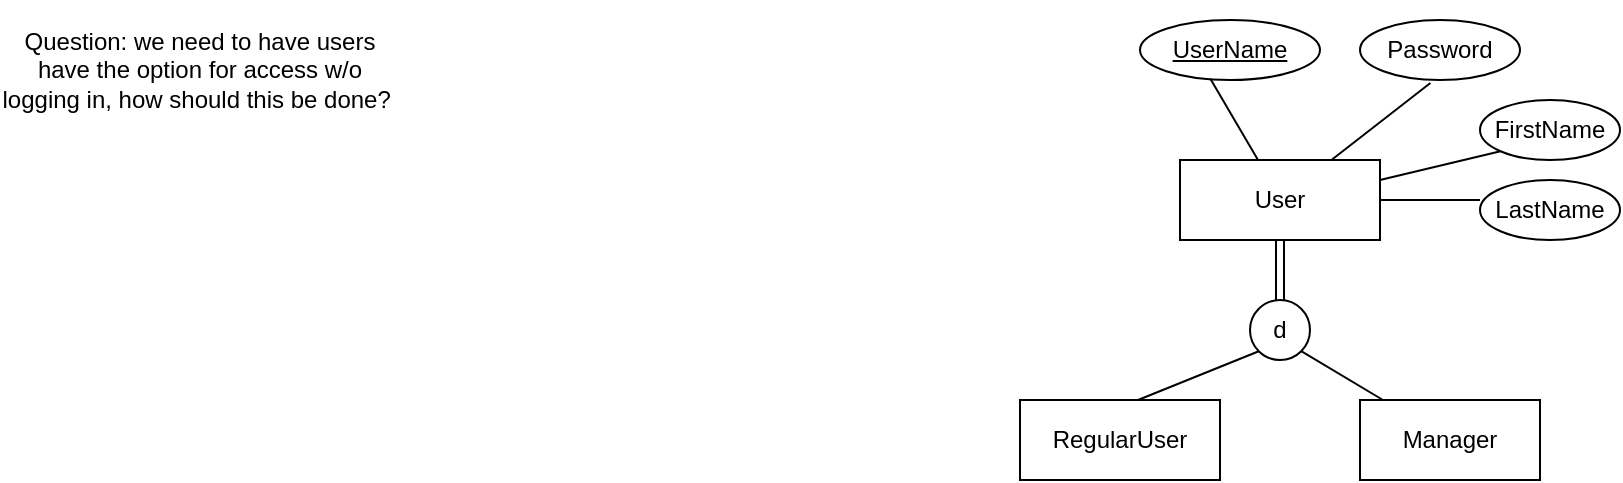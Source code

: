 <mxfile version="15.3.1" type="github">
  <diagram id="R2lEEEUBdFMjLlhIrx00" name="Page-1">
    <mxGraphModel dx="1422" dy="762" grid="1" gridSize="10" guides="1" tooltips="1" connect="1" arrows="1" fold="1" page="1" pageScale="1" pageWidth="850" pageHeight="1100" math="0" shadow="0" extFonts="Permanent Marker^https://fonts.googleapis.com/css?family=Permanent+Marker">
      <root>
        <mxCell id="0" />
        <mxCell id="1" parent="0" />
        <mxCell id="MPXFbwbHxvT4QIn963Ap-2" value="User" style="whiteSpace=wrap;html=1;align=center;" vertex="1" parent="1">
          <mxGeometry x="590" y="90" width="100" height="40" as="geometry" />
        </mxCell>
        <mxCell id="MPXFbwbHxvT4QIn963Ap-4" value="UserName" style="ellipse;whiteSpace=wrap;html=1;align=center;fontStyle=4;" vertex="1" parent="1">
          <mxGeometry x="570" y="20" width="90" height="30" as="geometry" />
        </mxCell>
        <mxCell id="MPXFbwbHxvT4QIn963Ap-5" value="" style="endArrow=none;html=1;rounded=0;exitX=0.39;exitY=0.975;exitDx=0;exitDy=0;exitPerimeter=0;entryX=0.39;entryY=0;entryDx=0;entryDy=0;entryPerimeter=0;" edge="1" parent="1" source="MPXFbwbHxvT4QIn963Ap-4" target="MPXFbwbHxvT4QIn963Ap-2">
          <mxGeometry relative="1" as="geometry">
            <mxPoint x="340" y="190" as="sourcePoint" />
            <mxPoint x="500" y="190" as="targetPoint" />
          </mxGeometry>
        </mxCell>
        <mxCell id="MPXFbwbHxvT4QIn963Ap-6" value="Password" style="ellipse;whiteSpace=wrap;html=1;align=center;" vertex="1" parent="1">
          <mxGeometry x="680" y="20" width="80" height="30" as="geometry" />
        </mxCell>
        <mxCell id="MPXFbwbHxvT4QIn963Ap-9" value="" style="endArrow=none;html=1;rounded=0;entryX=0.44;entryY=1.05;entryDx=0;entryDy=0;entryPerimeter=0;" edge="1" parent="1" source="MPXFbwbHxvT4QIn963Ap-2" target="MPXFbwbHxvT4QIn963Ap-6">
          <mxGeometry relative="1" as="geometry">
            <mxPoint x="340" y="190" as="sourcePoint" />
            <mxPoint x="500" y="190" as="targetPoint" />
          </mxGeometry>
        </mxCell>
        <mxCell id="MPXFbwbHxvT4QIn963Ap-13" value="FirstName" style="ellipse;whiteSpace=wrap;html=1;align=center;" vertex="1" parent="1">
          <mxGeometry x="740" y="60" width="70" height="30" as="geometry" />
        </mxCell>
        <mxCell id="MPXFbwbHxvT4QIn963Ap-16" value="" style="endArrow=none;html=1;rounded=0;entryX=0;entryY=0.5;entryDx=0;entryDy=0;exitX=1;exitY=0.5;exitDx=0;exitDy=0;" edge="1" parent="1" source="MPXFbwbHxvT4QIn963Ap-2">
          <mxGeometry relative="1" as="geometry">
            <mxPoint x="340" y="290" as="sourcePoint" />
            <mxPoint x="740" y="110" as="targetPoint" />
          </mxGeometry>
        </mxCell>
        <mxCell id="MPXFbwbHxvT4QIn963Ap-18" value="" style="endArrow=none;html=1;rounded=0;entryX=0;entryY=1;entryDx=0;entryDy=0;exitX=1;exitY=0.25;exitDx=0;exitDy=0;" edge="1" parent="1" source="MPXFbwbHxvT4QIn963Ap-2" target="MPXFbwbHxvT4QIn963Ap-13">
          <mxGeometry relative="1" as="geometry">
            <mxPoint x="330" y="330" as="sourcePoint" />
            <mxPoint x="490" y="330" as="targetPoint" />
          </mxGeometry>
        </mxCell>
        <mxCell id="MPXFbwbHxvT4QIn963Ap-19" value="LastName" style="ellipse;whiteSpace=wrap;html=1;align=center;" vertex="1" parent="1">
          <mxGeometry x="740" y="100" width="70" height="30" as="geometry" />
        </mxCell>
        <mxCell id="MPXFbwbHxvT4QIn963Ap-21" value="Question: we need to have users have the option for access w/o logging in, how should this be done?&amp;nbsp;" style="text;html=1;strokeColor=none;fillColor=none;align=center;verticalAlign=middle;whiteSpace=wrap;rounded=0;" vertex="1" parent="1">
          <mxGeometry y="10" width="200" height="70" as="geometry" />
        </mxCell>
        <mxCell id="MPXFbwbHxvT4QIn963Ap-22" value="" style="shape=link;html=1;exitX=0.5;exitY=1;exitDx=0;exitDy=0;startArrow=none;" edge="1" parent="1" source="MPXFbwbHxvT4QIn963Ap-24">
          <mxGeometry width="100" relative="1" as="geometry">
            <mxPoint x="370" y="270" as="sourcePoint" />
            <mxPoint x="640" y="180" as="targetPoint" />
          </mxGeometry>
        </mxCell>
        <mxCell id="MPXFbwbHxvT4QIn963Ap-23" value="RegularUser" style="whiteSpace=wrap;html=1;align=center;" vertex="1" parent="1">
          <mxGeometry x="510" y="210" width="100" height="40" as="geometry" />
        </mxCell>
        <mxCell id="MPXFbwbHxvT4QIn963Ap-26" value="Manager" style="whiteSpace=wrap;html=1;align=center;" vertex="1" parent="1">
          <mxGeometry x="680" y="210" width="90" height="40" as="geometry" />
        </mxCell>
        <mxCell id="MPXFbwbHxvT4QIn963Ap-24" value="d" style="ellipse;whiteSpace=wrap;html=1;aspect=fixed;" vertex="1" parent="1">
          <mxGeometry x="625" y="160" width="30" height="30" as="geometry" />
        </mxCell>
        <mxCell id="MPXFbwbHxvT4QIn963Ap-27" value="" style="shape=link;html=1;exitX=0.5;exitY=1;exitDx=0;exitDy=0;endArrow=none;" edge="1" parent="1" source="MPXFbwbHxvT4QIn963Ap-2" target="MPXFbwbHxvT4QIn963Ap-24">
          <mxGeometry width="100" relative="1" as="geometry">
            <mxPoint x="640" y="130" as="sourcePoint" />
            <mxPoint x="640" y="180" as="targetPoint" />
          </mxGeometry>
        </mxCell>
        <mxCell id="MPXFbwbHxvT4QIn963Ap-28" value="" style="endArrow=none;html=1;rounded=0;entryX=0;entryY=1;entryDx=0;entryDy=0;" edge="1" parent="1" target="MPXFbwbHxvT4QIn963Ap-24">
          <mxGeometry relative="1" as="geometry">
            <mxPoint x="569" y="210" as="sourcePoint" />
            <mxPoint x="500" y="110" as="targetPoint" />
          </mxGeometry>
        </mxCell>
        <mxCell id="MPXFbwbHxvT4QIn963Ap-29" value="" style="endArrow=none;html=1;rounded=0;entryX=1;entryY=1;entryDx=0;entryDy=0;" edge="1" parent="1" source="MPXFbwbHxvT4QIn963Ap-26" target="MPXFbwbHxvT4QIn963Ap-24">
          <mxGeometry relative="1" as="geometry">
            <mxPoint x="340" y="110" as="sourcePoint" />
            <mxPoint x="500" y="110" as="targetPoint" />
          </mxGeometry>
        </mxCell>
      </root>
    </mxGraphModel>
  </diagram>
</mxfile>
